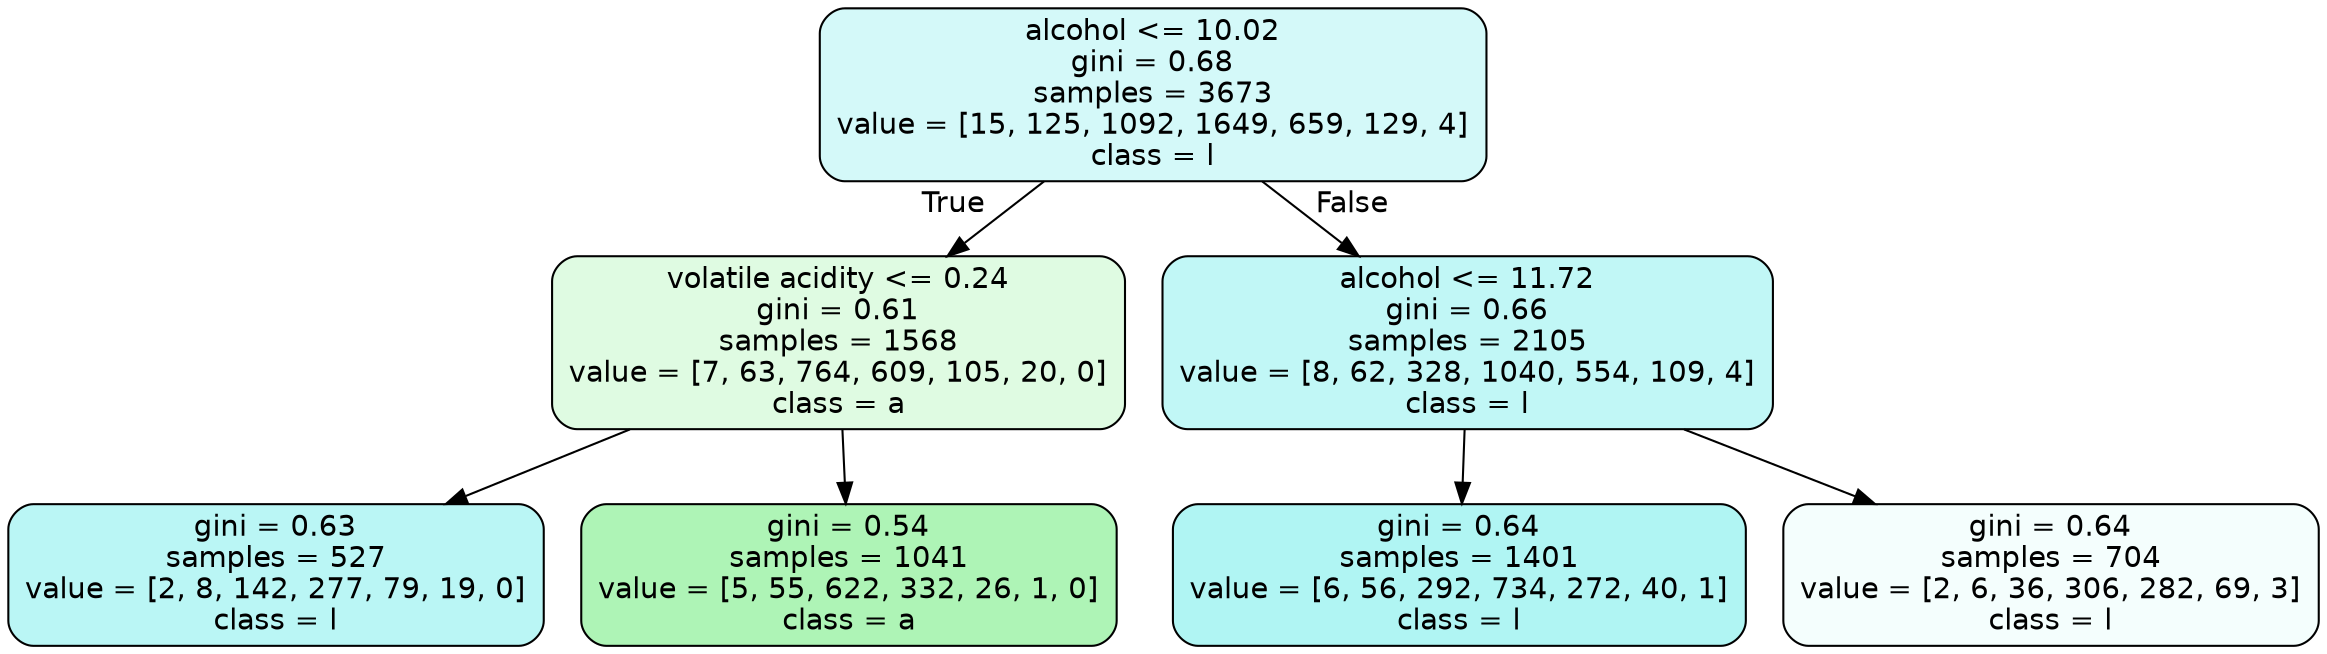 digraph Tree {
node [shape=box, style="filled, rounded", color="black", fontname="helvetica"] ;
edge [fontname="helvetica"] ;
0 [label="alcohol <= 10.02\ngini = 0.68\nsamples = 3673\nvalue = [15, 125, 1092, 1649, 659, 129, 4]\nclass = l", fillcolor="#d4f9f9"] ;
1 [label="volatile acidity <= 0.24\ngini = 0.61\nsamples = 1568\nvalue = [7, 63, 764, 609, 105, 20, 0]\nclass = a", fillcolor="#dffbe2"] ;
0 -> 1 [labeldistance=2.5, labelangle=45, headlabel="True"] ;
2 [label="gini = 0.63\nsamples = 527\nvalue = [2, 8, 142, 277, 79, 19, 0]\nclass = l", fillcolor="#baf6f5"] ;
1 -> 2 ;
3 [label="gini = 0.54\nsamples = 1041\nvalue = [5, 55, 622, 332, 26, 1, 0]\nclass = a", fillcolor="#aef4b6"] ;
1 -> 3 ;
4 [label="alcohol <= 11.72\ngini = 0.66\nsamples = 2105\nvalue = [8, 62, 328, 1040, 554, 109, 4]\nclass = l", fillcolor="#c1f7f6"] ;
0 -> 4 [labeldistance=2.5, labelangle=-45, headlabel="False"] ;
5 [label="gini = 0.64\nsamples = 1401\nvalue = [6, 56, 292, 734, 272, 40, 1]\nclass = l", fillcolor="#b0f5f3"] ;
4 -> 5 ;
6 [label="gini = 0.64\nsamples = 704\nvalue = [2, 6, 36, 306, 282, 69, 3]\nclass = l", fillcolor="#f4fefd"] ;
4 -> 6 ;
}